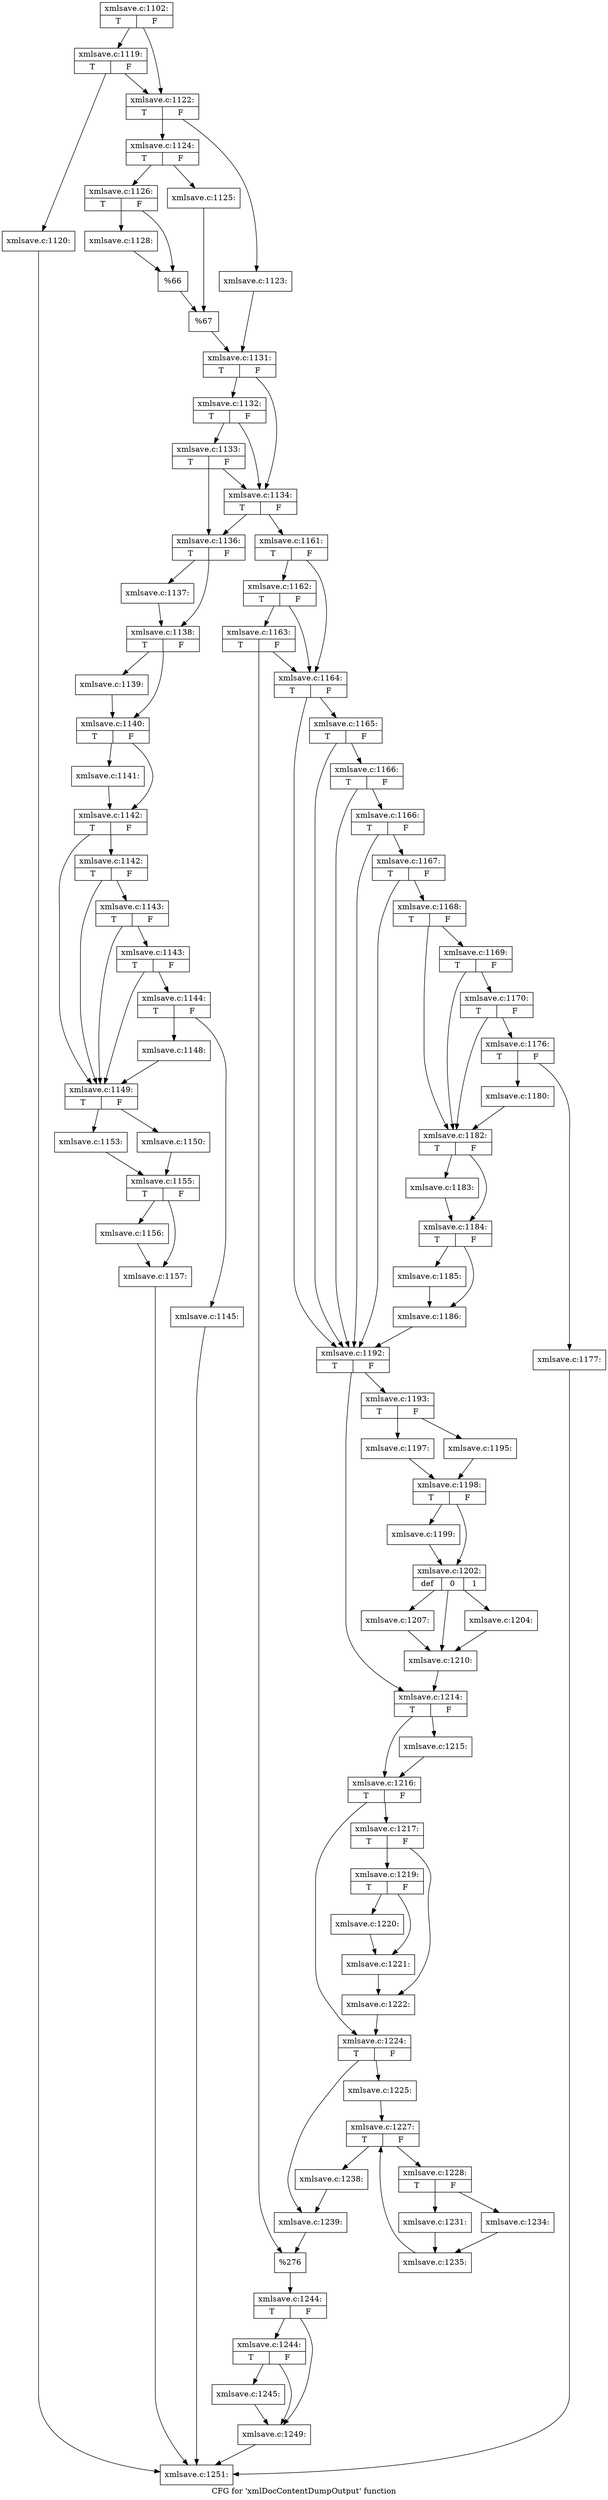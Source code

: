 digraph "CFG for 'xmlDocContentDumpOutput' function" {
	label="CFG for 'xmlDocContentDumpOutput' function";

	Node0x57b5510 [shape=record,label="{xmlsave.c:1102:|{<s0>T|<s1>F}}"];
	Node0x57b5510 -> Node0x57ba7f0;
	Node0x57b5510 -> Node0x57ba7a0;
	Node0x57ba7f0 [shape=record,label="{xmlsave.c:1119:|{<s0>T|<s1>F}}"];
	Node0x57ba7f0 -> Node0x57ba750;
	Node0x57ba7f0 -> Node0x57ba7a0;
	Node0x57ba750 [shape=record,label="{xmlsave.c:1120:}"];
	Node0x57ba750 -> Node0x57b6ea0;
	Node0x57ba7a0 [shape=record,label="{xmlsave.c:1122:|{<s0>T|<s1>F}}"];
	Node0x57ba7a0 -> Node0x57bb170;
	Node0x57ba7a0 -> Node0x57bb210;
	Node0x57bb170 [shape=record,label="{xmlsave.c:1123:}"];
	Node0x57bb170 -> Node0x57bb1c0;
	Node0x57bb210 [shape=record,label="{xmlsave.c:1124:|{<s0>T|<s1>F}}"];
	Node0x57bb210 -> Node0x57bbb60;
	Node0x57bb210 -> Node0x57bbc00;
	Node0x57bbb60 [shape=record,label="{xmlsave.c:1125:}"];
	Node0x57bbb60 -> Node0x57bbbb0;
	Node0x57bbc00 [shape=record,label="{xmlsave.c:1126:|{<s0>T|<s1>F}}"];
	Node0x57bbc00 -> Node0x57bc3f0;
	Node0x57bbc00 -> Node0x57bc440;
	Node0x57bc3f0 [shape=record,label="{xmlsave.c:1128:}"];
	Node0x57bc3f0 -> Node0x57bc440;
	Node0x57bc440 [shape=record,label="{%66}"];
	Node0x57bc440 -> Node0x57bbbb0;
	Node0x57bbbb0 [shape=record,label="{%67}"];
	Node0x57bbbb0 -> Node0x57bb1c0;
	Node0x57bb1c0 [shape=record,label="{xmlsave.c:1131:|{<s0>T|<s1>F}}"];
	Node0x57bb1c0 -> Node0x57bdc90;
	Node0x57bb1c0 -> Node0x57bdbf0;
	Node0x57bdc90 [shape=record,label="{xmlsave.c:1132:|{<s0>T|<s1>F}}"];
	Node0x57bdc90 -> Node0x57bdc40;
	Node0x57bdc90 -> Node0x57bdbf0;
	Node0x57bdc40 [shape=record,label="{xmlsave.c:1133:|{<s0>T|<s1>F}}"];
	Node0x57bdc40 -> Node0x57bd5c0;
	Node0x57bdc40 -> Node0x57bdbf0;
	Node0x57bdbf0 [shape=record,label="{xmlsave.c:1134:|{<s0>T|<s1>F}}"];
	Node0x57bdbf0 -> Node0x57bd5c0;
	Node0x57bdbf0 -> Node0x57bd8f0;
	Node0x57bd5c0 [shape=record,label="{xmlsave.c:1136:|{<s0>T|<s1>F}}"];
	Node0x57bd5c0 -> Node0x57bebb0;
	Node0x57bd5c0 -> Node0x57bec00;
	Node0x57bebb0 [shape=record,label="{xmlsave.c:1137:}"];
	Node0x57bebb0 -> Node0x57bec00;
	Node0x57bec00 [shape=record,label="{xmlsave.c:1138:|{<s0>T|<s1>F}}"];
	Node0x57bec00 -> Node0x56981e0;
	Node0x57bec00 -> Node0x5758460;
	Node0x56981e0 [shape=record,label="{xmlsave.c:1139:}"];
	Node0x56981e0 -> Node0x5758460;
	Node0x5758460 [shape=record,label="{xmlsave.c:1140:|{<s0>T|<s1>F}}"];
	Node0x5758460 -> Node0x56f7870;
	Node0x5758460 -> Node0x56985c0;
	Node0x56f7870 [shape=record,label="{xmlsave.c:1141:}"];
	Node0x56f7870 -> Node0x56985c0;
	Node0x56985c0 [shape=record,label="{xmlsave.c:1142:|{<s0>T|<s1>F}}"];
	Node0x56985c0 -> Node0x57c13f0;
	Node0x56985c0 -> Node0x571c070;
	Node0x57c13f0 [shape=record,label="{xmlsave.c:1142:|{<s0>T|<s1>F}}"];
	Node0x57c13f0 -> Node0x57c1370;
	Node0x57c13f0 -> Node0x571c070;
	Node0x57c1370 [shape=record,label="{xmlsave.c:1143:|{<s0>T|<s1>F}}"];
	Node0x57c1370 -> Node0x57c12f0;
	Node0x57c1370 -> Node0x571c070;
	Node0x57c12f0 [shape=record,label="{xmlsave.c:1143:|{<s0>T|<s1>F}}"];
	Node0x57c12f0 -> Node0x56f7ba0;
	Node0x57c12f0 -> Node0x571c070;
	Node0x56f7ba0 [shape=record,label="{xmlsave.c:1144:|{<s0>T|<s1>F}}"];
	Node0x56f7ba0 -> Node0x57c1fc0;
	Node0x56f7ba0 -> Node0x57c2010;
	Node0x57c1fc0 [shape=record,label="{xmlsave.c:1145:}"];
	Node0x57c1fc0 -> Node0x57b6ea0;
	Node0x57c2010 [shape=record,label="{xmlsave.c:1148:}"];
	Node0x57c2010 -> Node0x571c070;
	Node0x571c070 [shape=record,label="{xmlsave.c:1149:|{<s0>T|<s1>F}}"];
	Node0x571c070 -> Node0x57c24e0;
	Node0x571c070 -> Node0x57c2c70;
	Node0x57c24e0 [shape=record,label="{xmlsave.c:1150:}"];
	Node0x57c24e0 -> Node0x57c2710;
	Node0x57c2c70 [shape=record,label="{xmlsave.c:1153:}"];
	Node0x57c2c70 -> Node0x57c2710;
	Node0x57c2710 [shape=record,label="{xmlsave.c:1155:|{<s0>T|<s1>F}}"];
	Node0x57c2710 -> Node0x57c34d0;
	Node0x57c2710 -> Node0x57c3740;
	Node0x57c34d0 [shape=record,label="{xmlsave.c:1156:}"];
	Node0x57c34d0 -> Node0x57c3740;
	Node0x57c3740 [shape=record,label="{xmlsave.c:1157:}"];
	Node0x57c3740 -> Node0x57b6ea0;
	Node0x57bd8f0 [shape=record,label="{xmlsave.c:1161:|{<s0>T|<s1>F}}"];
	Node0x57bd8f0 -> Node0x57c4310;
	Node0x57bd8f0 -> Node0x57c4430;
	Node0x57c4430 [shape=record,label="{xmlsave.c:1162:|{<s0>T|<s1>F}}"];
	Node0x57c4430 -> Node0x57c4310;
	Node0x57c4430 -> Node0x57c43b0;
	Node0x57c43b0 [shape=record,label="{xmlsave.c:1163:|{<s0>T|<s1>F}}"];
	Node0x57c43b0 -> Node0x57c4310;
	Node0x57c43b0 -> Node0x57c4360;
	Node0x57c4310 [shape=record,label="{xmlsave.c:1164:|{<s0>T|<s1>F}}"];
	Node0x57c4310 -> Node0x57c5880;
	Node0x57c4310 -> Node0x57c5740;
	Node0x57c5880 [shape=record,label="{xmlsave.c:1165:|{<s0>T|<s1>F}}"];
	Node0x57c5880 -> Node0x57c5830;
	Node0x57c5880 -> Node0x57c5740;
	Node0x57c5830 [shape=record,label="{xmlsave.c:1166:|{<s0>T|<s1>F}}"];
	Node0x57c5830 -> Node0x57c57e0;
	Node0x57c5830 -> Node0x57c5740;
	Node0x57c57e0 [shape=record,label="{xmlsave.c:1166:|{<s0>T|<s1>F}}"];
	Node0x57c57e0 -> Node0x57c5790;
	Node0x57c57e0 -> Node0x57c5740;
	Node0x57c5790 [shape=record,label="{xmlsave.c:1167:|{<s0>T|<s1>F}}"];
	Node0x57c5790 -> Node0x57c53b0;
	Node0x57c5790 -> Node0x57c5740;
	Node0x57c53b0 [shape=record,label="{xmlsave.c:1168:|{<s0>T|<s1>F}}"];
	Node0x57c53b0 -> Node0x57c6800;
	Node0x57c53b0 -> Node0x57c6730;
	Node0x57c6800 [shape=record,label="{xmlsave.c:1169:|{<s0>T|<s1>F}}"];
	Node0x57c6800 -> Node0x57c6780;
	Node0x57c6800 -> Node0x57c6730;
	Node0x57c6780 [shape=record,label="{xmlsave.c:1170:|{<s0>T|<s1>F}}"];
	Node0x57c6780 -> Node0x57c66e0;
	Node0x57c6780 -> Node0x57c6730;
	Node0x57c66e0 [shape=record,label="{xmlsave.c:1176:|{<s0>T|<s1>F}}"];
	Node0x57c66e0 -> Node0x57c6f10;
	Node0x57c66e0 -> Node0x57c6f60;
	Node0x57c6f10 [shape=record,label="{xmlsave.c:1177:}"];
	Node0x57c6f10 -> Node0x57b6ea0;
	Node0x57c6f60 [shape=record,label="{xmlsave.c:1180:}"];
	Node0x57c6f60 -> Node0x57c6730;
	Node0x57c6730 [shape=record,label="{xmlsave.c:1182:|{<s0>T|<s1>F}}"];
	Node0x57c6730 -> Node0x57c7a70;
	Node0x57c6730 -> Node0x57c7ac0;
	Node0x57c7a70 [shape=record,label="{xmlsave.c:1183:}"];
	Node0x57c7a70 -> Node0x57c7ac0;
	Node0x57c7ac0 [shape=record,label="{xmlsave.c:1184:|{<s0>T|<s1>F}}"];
	Node0x57c7ac0 -> Node0x57c8610;
	Node0x57c7ac0 -> Node0x57c8660;
	Node0x57c8610 [shape=record,label="{xmlsave.c:1185:}"];
	Node0x57c8610 -> Node0x57c8660;
	Node0x57c8660 [shape=record,label="{xmlsave.c:1186:}"];
	Node0x57c8660 -> Node0x57c5740;
	Node0x57c5740 [shape=record,label="{xmlsave.c:1192:|{<s0>T|<s1>F}}"];
	Node0x57c5740 -> Node0x56f7960;
	Node0x57c5740 -> Node0x57c5280;
	Node0x56f7960 [shape=record,label="{xmlsave.c:1193:|{<s0>T|<s1>F}}"];
	Node0x56f7960 -> Node0x57c5330;
	Node0x56f7960 -> Node0x5757f30;
	Node0x57c5330 [shape=record,label="{xmlsave.c:1195:}"];
	Node0x57c5330 -> Node0x5757ee0;
	Node0x5757f30 [shape=record,label="{xmlsave.c:1197:}"];
	Node0x5757f30 -> Node0x5757ee0;
	Node0x5757ee0 [shape=record,label="{xmlsave.c:1198:|{<s0>T|<s1>F}}"];
	Node0x5757ee0 -> Node0x57cb5c0;
	Node0x5757ee0 -> Node0x57cb610;
	Node0x57cb5c0 [shape=record,label="{xmlsave.c:1199:}"];
	Node0x57cb5c0 -> Node0x57cb610;
	Node0x57cb610 [shape=record,label="{xmlsave.c:1202:|{<s0>def|<s1>0|<s2>1}}"];
	Node0x57cb610 -> Node0x57cc110;
	Node0x57cb610 -> Node0x57cc660;
	Node0x57cb610 -> Node0x57cca10;
	Node0x57cc660 [shape=record,label="{xmlsave.c:1204:}"];
	Node0x57cc660 -> Node0x57cc110;
	Node0x57cca10 [shape=record,label="{xmlsave.c:1207:}"];
	Node0x57cca10 -> Node0x57cc110;
	Node0x57cc110 [shape=record,label="{xmlsave.c:1210:}"];
	Node0x57cc110 -> Node0x57c5280;
	Node0x57c5280 [shape=record,label="{xmlsave.c:1214:|{<s0>T|<s1>F}}"];
	Node0x57c5280 -> Node0x57cc320;
	Node0x57c5280 -> Node0x57cd390;
	Node0x57cc320 [shape=record,label="{xmlsave.c:1215:}"];
	Node0x57cc320 -> Node0x57cd390;
	Node0x57cd390 [shape=record,label="{xmlsave.c:1216:|{<s0>T|<s1>F}}"];
	Node0x57cd390 -> Node0x57cd9d0;
	Node0x57cd390 -> Node0x57cda20;
	Node0x57cd9d0 [shape=record,label="{xmlsave.c:1217:|{<s0>T|<s1>F}}"];
	Node0x57cd9d0 -> Node0x57ce1f0;
	Node0x57cd9d0 -> Node0x57ce240;
	Node0x57ce1f0 [shape=record,label="{xmlsave.c:1219:|{<s0>T|<s1>F}}"];
	Node0x57ce1f0 -> Node0x57cead0;
	Node0x57ce1f0 -> Node0x57ceb20;
	Node0x57cead0 [shape=record,label="{xmlsave.c:1220:}"];
	Node0x57cead0 -> Node0x57ceb20;
	Node0x57ceb20 [shape=record,label="{xmlsave.c:1221:}"];
	Node0x57ceb20 -> Node0x57ce240;
	Node0x57ce240 [shape=record,label="{xmlsave.c:1222:}"];
	Node0x57ce240 -> Node0x57cda20;
	Node0x57cda20 [shape=record,label="{xmlsave.c:1224:|{<s0>T|<s1>F}}"];
	Node0x57cda20 -> Node0x57cf190;
	Node0x57cda20 -> Node0x57cf1e0;
	Node0x57cf190 [shape=record,label="{xmlsave.c:1225:}"];
	Node0x57cf190 -> Node0x57cfb10;
	Node0x57cfb10 [shape=record,label="{xmlsave.c:1227:|{<s0>T|<s1>F}}"];
	Node0x57cfb10 -> Node0x5777870;
	Node0x57cfb10 -> Node0x57776a0;
	Node0x5777870 [shape=record,label="{xmlsave.c:1228:|{<s0>T|<s1>F}}"];
	Node0x5777870 -> Node0x5777b90;
	Node0x5777870 -> Node0x5777c30;
	Node0x5777b90 [shape=record,label="{xmlsave.c:1231:}"];
	Node0x5777b90 -> Node0x5777be0;
	Node0x5777c30 [shape=record,label="{xmlsave.c:1234:}"];
	Node0x5777c30 -> Node0x5777be0;
	Node0x5777be0 [shape=record,label="{xmlsave.c:1235:}"];
	Node0x5777be0 -> Node0x57cfb10;
	Node0x57776a0 [shape=record,label="{xmlsave.c:1238:}"];
	Node0x57776a0 -> Node0x57cf1e0;
	Node0x57cf1e0 [shape=record,label="{xmlsave.c:1239:}"];
	Node0x57cf1e0 -> Node0x57c4360;
	Node0x57c4360 [shape=record,label="{%276}"];
	Node0x57c4360 -> Node0x5758640;
	Node0x5758640 [shape=record,label="{xmlsave.c:1244:|{<s0>T|<s1>F}}"];
	Node0x5758640 -> Node0x5778be0;
	Node0x5758640 -> Node0x5778b90;
	Node0x5778be0 [shape=record,label="{xmlsave.c:1244:|{<s0>T|<s1>F}}"];
	Node0x5778be0 -> Node0x5778b40;
	Node0x5778be0 -> Node0x5778b90;
	Node0x5778b40 [shape=record,label="{xmlsave.c:1245:}"];
	Node0x5778b40 -> Node0x5778b90;
	Node0x5778b90 [shape=record,label="{xmlsave.c:1249:}"];
	Node0x5778b90 -> Node0x57b6ea0;
	Node0x57b6ea0 [shape=record,label="{xmlsave.c:1251:}"];
}
